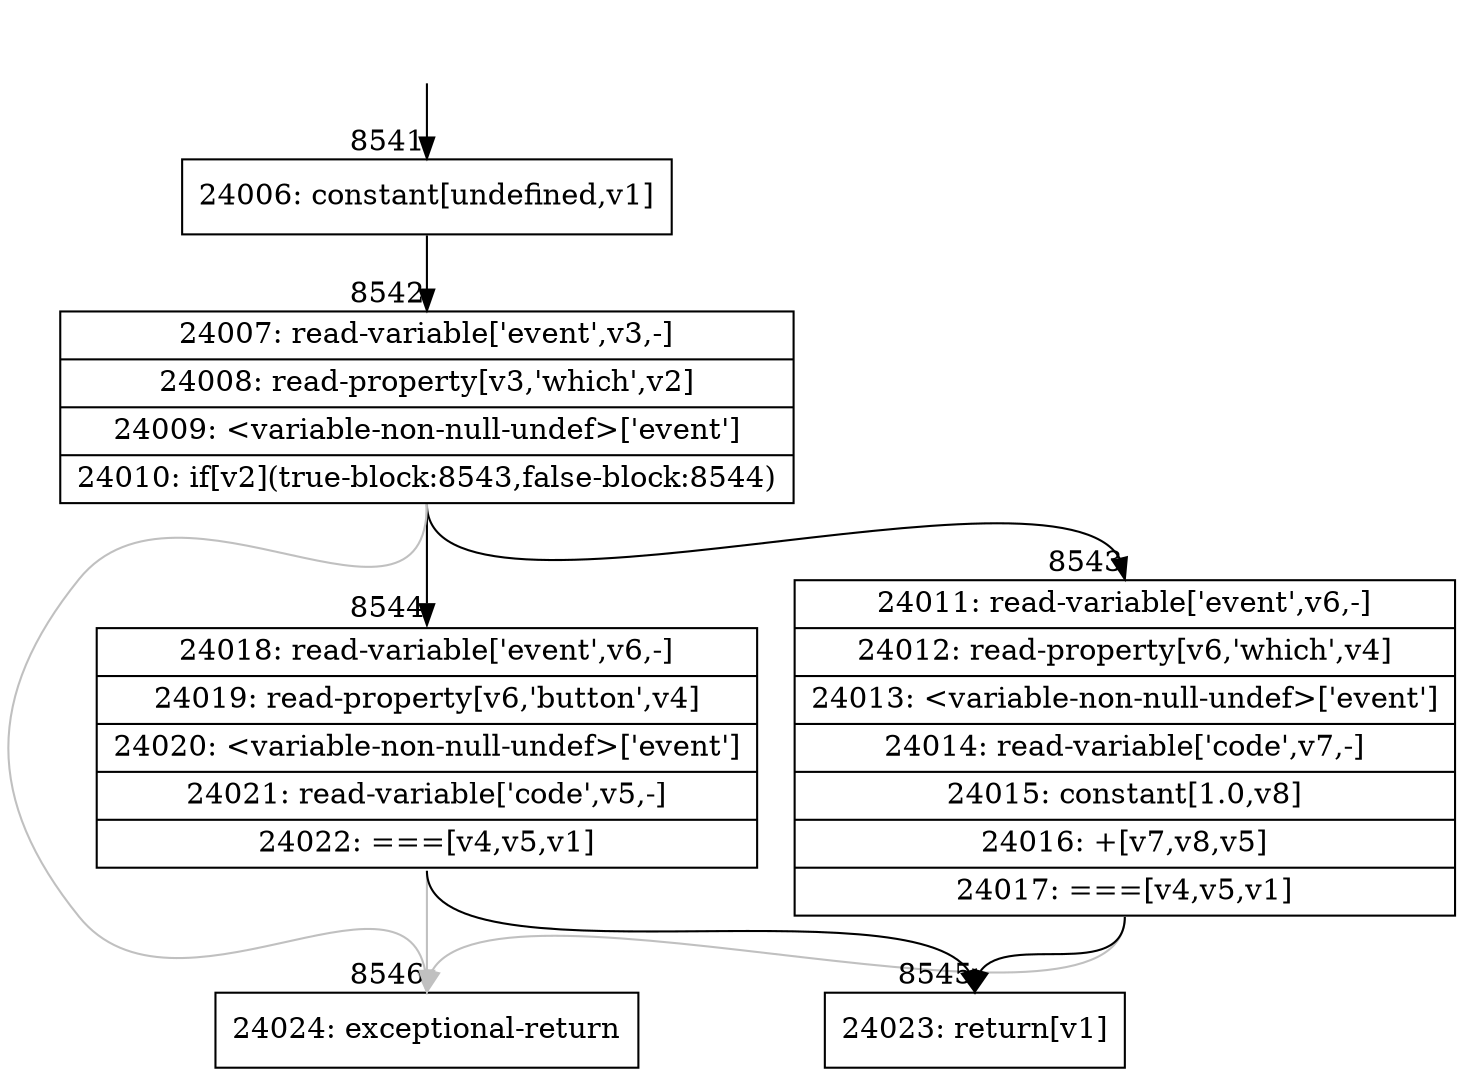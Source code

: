 digraph {
rankdir="TD"
BB_entry641[shape=none,label=""];
BB_entry641 -> BB8541 [tailport=s, headport=n, headlabel="    8541"]
BB8541 [shape=record label="{24006: constant[undefined,v1]}" ] 
BB8541 -> BB8542 [tailport=s, headport=n, headlabel="      8542"]
BB8542 [shape=record label="{24007: read-variable['event',v3,-]|24008: read-property[v3,'which',v2]|24009: \<variable-non-null-undef\>['event']|24010: if[v2](true-block:8543,false-block:8544)}" ] 
BB8542 -> BB8543 [tailport=s, headport=n, headlabel="      8543"]
BB8542 -> BB8544 [tailport=s, headport=n, headlabel="      8544"]
BB8542 -> BB8546 [tailport=s, headport=n, color=gray, headlabel="      8546"]
BB8543 [shape=record label="{24011: read-variable['event',v6,-]|24012: read-property[v6,'which',v4]|24013: \<variable-non-null-undef\>['event']|24014: read-variable['code',v7,-]|24015: constant[1.0,v8]|24016: +[v7,v8,v5]|24017: ===[v4,v5,v1]}" ] 
BB8543 -> BB8545 [tailport=s, headport=n, headlabel="      8545"]
BB8543 -> BB8546 [tailport=s, headport=n, color=gray]
BB8544 [shape=record label="{24018: read-variable['event',v6,-]|24019: read-property[v6,'button',v4]|24020: \<variable-non-null-undef\>['event']|24021: read-variable['code',v5,-]|24022: ===[v4,v5,v1]}" ] 
BB8544 -> BB8545 [tailport=s, headport=n]
BB8544 -> BB8546 [tailport=s, headport=n, color=gray]
BB8545 [shape=record label="{24023: return[v1]}" ] 
BB8546 [shape=record label="{24024: exceptional-return}" ] 
//#$~ 6663
}
